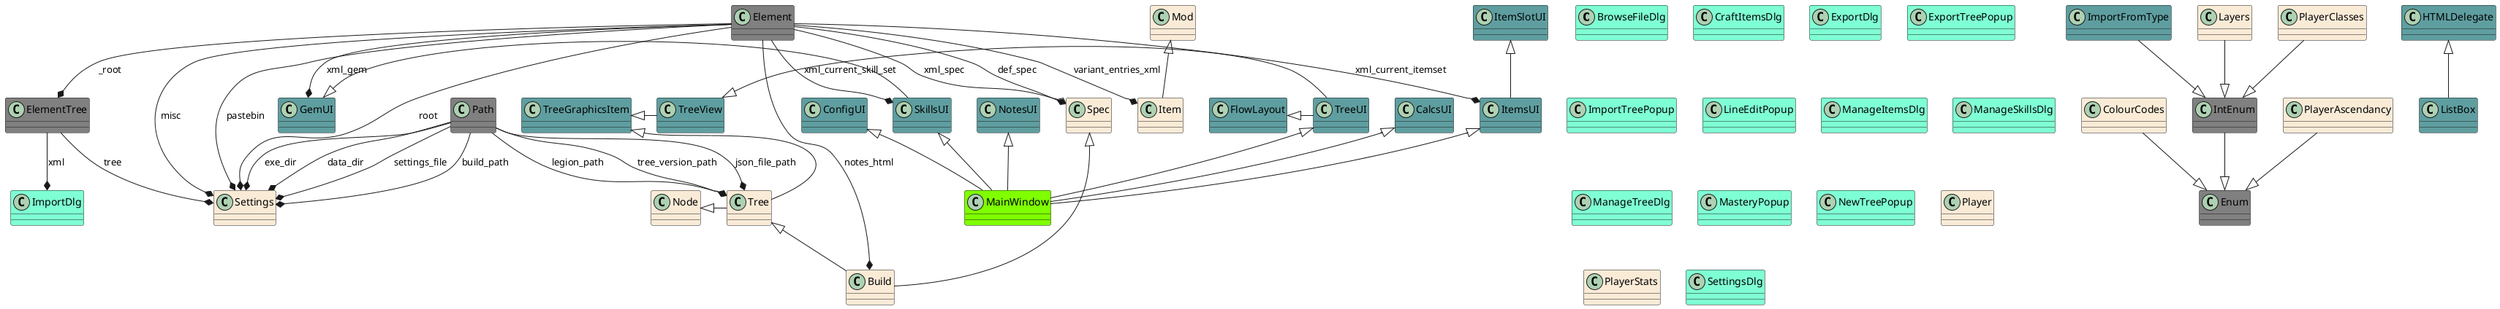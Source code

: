 @startuml classes
'https://plantuml.com/class-diagram
' run the following from the src directory
' pyreverse -ASkmn -o puml --source-roots dialogs,PoB,widgets,windows --colorized .
' many internal classes get included in this but have been removed as they lend no intelligence to the reader.

set namespaceSeparator none
class "BrowseFileDlg" as src.dialogs.browse_file_dialog.BrowseFileDlg #aquamarine {
}
class "Build" as src.PoB.build.Build #antiquewhite {
}
class "CalcsUI" as src.widgets.calcs_ui.CalcsUI #cadetblue {
}
class "ColourCodes" as src.PoB.constants.ColourCodes #antiquewhite {
}
class "ConfigUI" as src.widgets.config_ui.ConfigUI #cadetblue {
}
class "CraftItemsDlg" as src.dialogs.craft_items_dialog.CraftItemsDlg #aquamarine {
}
class "Element" as xml.etree.ElementTree.Element #grey {
}
class "ElementTree" as xml.etree.ElementTree.ElementTree #grey {
}
class "Enum" as enum.Enum #grey {
}
class "ExportDlg" as src.dialogs.export_dialog.ExportDlg #aquamarine {
}
class "ExportTreePopup" as src.dialogs.popup_dialogs.ExportTreePopup #aquamarine {
}
class "FlowLayout" as src.widgets.flow_layout.FlowLayout #cadetblue {
}
class "GemUI" as src.widgets.gem_ui.GemUI #cadetblue {
}
class "HTMLDelegate" as src.widgets.ui_utils.HTMLDelegate #cadetblue {
}
class "ImportDlg" as src.dialogs.import_dialog.ImportDlg #aquamarine {
}
class "ImportFromType" as src.widgets.items_ui.ItemsUI.fill_import_items_list.ImportFromType #cadetblue {
}
class "ImportTreePopup" as src.dialogs.popup_dialogs.ImportTreePopup #aquamarine {
}
class "IntEnum" as enum.IntEnum #grey {
}
class "Item" as src.PoB.item.Item #antiquewhite {
}
class "ItemSlotUI" as src.widgets.item_slot_ui.ItemSlotUI #cadetblue {
}
class "ItemsUI" as src.widgets.items_ui.ItemsUI #cadetblue {
}
class "Layers" as src.PoB.constants.Layers #antiquewhite {
}
class "LineEditPopup" as src.dialogs.popup_dialogs.LineEditPopup #aquamarine {
}
class "ListBox" as src.widgets.listbox.ListBox #cadetblue {
}
class "MainWindow" as src.windows.main_window.MainWindow #chartreuse {
}
class "ManageItemsDlg" as src.dialogs.itemsets_dialog.ManageItemsDlg #aquamarine {
}
class "ManageSkillsDlg" as src.dialogs.skillsets_dialog.ManageSkillsDlg #aquamarine {
}
class "ManageTreeDlg" as src.dialogs.manage_tree_dialog.ManageTreeDlg #aquamarine {
}
class "MasteryPopup" as src.dialogs.popup_dialogs.MasteryPopup #aquamarine {
}
class "Mod" as src.PoB.mod.Mod #antiquewhite {
}
class "NewTreePopup" as src.dialogs.popup_dialogs.NewTreePopup #aquamarine {
}
class "Node" as src.PoB.node.Node #antiquewhite {
}
class "NotesUI" as src.widgets.notes_ui.NotesUI #cadetblue {
}
class "Path" as pathlib.Path #grey {
}
class "Player" as src.PoB.player.Player #antiquewhite {
}
class "PlayerAscendancy" as src.PoB.constants.PlayerAscendancy #antiquewhite {
}
class "PlayerClasses" as src.PoB.constants.PlayerClasses #antiquewhite {
}
class "PlayerStats" as src.PoB.player_stats.PlayerStats #antiquewhite {
}
class "Settings" as src.PoB.settings.Settings #antiquewhite {
}
class "SettingsDlg" as src.dialogs.settings_dialog.SettingsDlg #aquamarine {
}
class "SkillsUI" as src.widgets.skills_ui.SkillsUI #cadetblue {
}
class "Spec" as src.PoB.spec.Spec #antiquewhite {
}
class "Tree" as src.PoB.tree.Tree #antiquewhite {
}
class "TreeGraphicsItem" as src.widgets.tree_graphics_item.TreeGraphicsItem #cadetblue {
}
class "TreeUI" as src.widgets.tree_ui.TreeUI #cadetblue {
}
class "TreeView" as src.widgets.tree_view.TreeView #cadetblue {
}
enum.IntEnum --|> enum.Enum
src.PoB.constants.ColourCodes --|> enum.Enum
src.PoB.constants.Layers --|> enum.IntEnum
src.PoB.constants.PlayerAscendancy --|> enum.Enum
src.PoB.constants.PlayerClasses --|> enum.IntEnum
src.widgets.items_ui.ItemsUI.fill_import_items_list.ImportFromType --|> enum.IntEnum
pathlib.Path --* src.PoB.settings.Settings : exe_dir
pathlib.Path --* src.PoB.settings.Settings : data_dir
pathlib.Path --* src.PoB.settings.Settings : settings_file
pathlib.Path --* src.PoB.settings.Settings : build_path
pathlib.Path --* src.PoB.tree.Tree : tree_version_path
pathlib.Path --* src.PoB.tree.Tree : json_file_path
pathlib.Path --* src.PoB.tree.Tree : legion_path
xml.etree.ElementTree.Element --* src.PoB.build.Build : notes_html
xml.etree.ElementTree.Element --* src.PoB.item.Item : variant_entries_xml
xml.etree.ElementTree.Element --* src.PoB.settings.Settings : root
xml.etree.ElementTree.Element --* src.PoB.settings.Settings : misc
xml.etree.ElementTree.Element --* src.PoB.settings.Settings : pastebin
xml.etree.ElementTree.Element --* src.PoB.spec.Spec : def_spec
xml.etree.ElementTree.Element --* src.widgets.gem_ui.GemUI : xml_gem
xml.etree.ElementTree.Element --* src.widgets.items_ui.ItemsUI : xml_current_itemset
xml.etree.ElementTree.Element --* src.widgets.skills_ui.SkillsUI : xml_current_skill_set
xml.etree.ElementTree.Element --* xml.etree.ElementTree.ElementTree : _root
xml.etree.ElementTree.ElementTree --* src.PoB.settings.Settings : tree
xml.etree.ElementTree.ElementTree --* src.dialogs.import_dialog.ImportDlg : xml
xml.etree.ElementTree.Element --o src.PoB.spec.Spec : xml_spec
' End generated code

src.widgets.items_ui.ItemsUI <|-- src.windows.main_window.MainWindow
src.widgets.item_slot_ui.ItemSlotUI <|-- src.widgets.items_ui.ItemsUI

src.widgets.skills_ui.SkillsUI <|-- src.windows.main_window.MainWindow
src.widgets.gem_ui.GemUI <|- src.widgets.skills_ui.SkillsUI

src.widgets.tree_ui.TreeUI <|-- src.windows.main_window.MainWindow
src.widgets.flow_layout.FlowLayout <|- src.widgets.tree_ui.TreeUI
src.widgets.tree_view.TreeView <|- src.widgets.tree_ui.TreeUI
src.widgets.tree_graphics_item.TreeGraphicsItem <|- src.widgets.tree_view.TreeView
src.widgets.tree_graphics_item.TreeGraphicsItem <|- src.PoB.tree.Tree

src.widgets.notes_ui.NotesUI <|-- src.windows.main_window.MainWindow
src.widgets.calcs_ui.CalcsUI <|-- src.windows.main_window.MainWindow
src.widgets.config_ui.ConfigUI <|-- src.windows.main_window.MainWindow

src.PoB.spec.Spec <|-- src.PoB.build.Build
src.PoB.tree.Tree <|-- src.PoB.build.Build
src.PoB.node.Node <|- src.PoB.tree.Tree

src.widgets.ui_utils.HTMLDelegate <|-- src.widgets.listbox.ListBox

src.PoB.mod.Mod <|-- src.PoB.item.Item

@enduml
